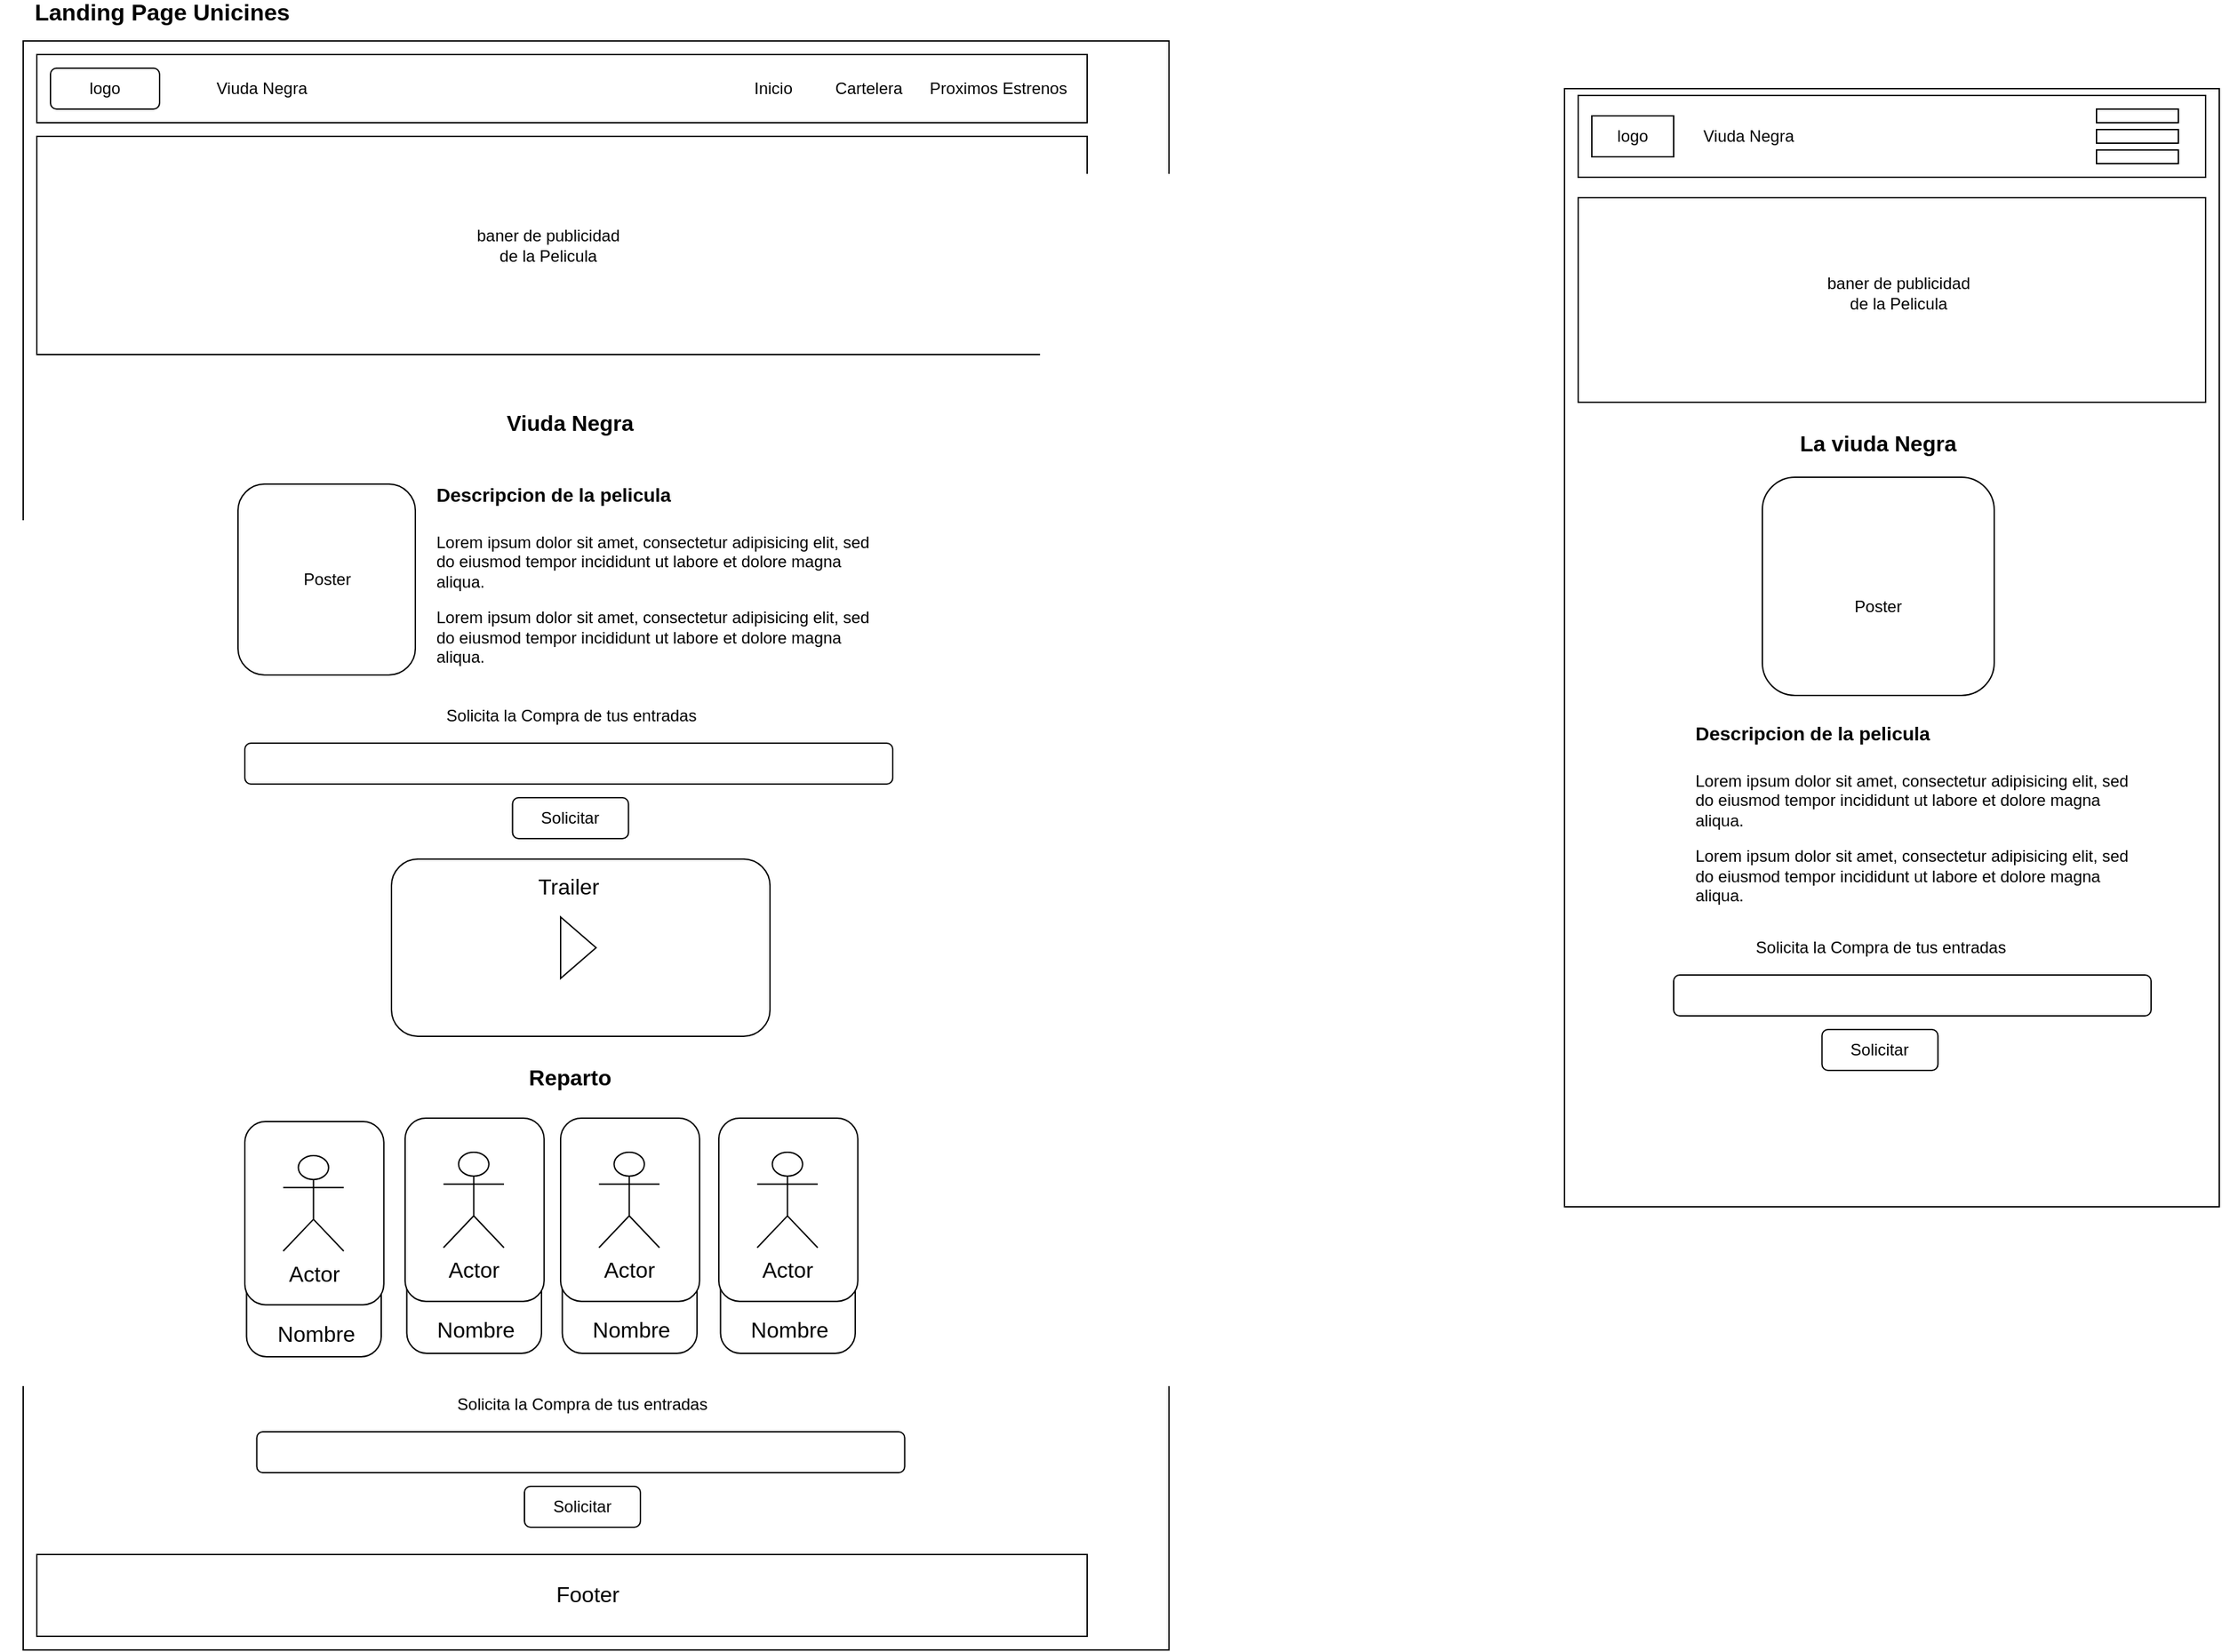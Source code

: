 <mxfile version="14.1.8" type="device"><diagram id="-2o_CnG2aZp94gB51yeX" name="Página-1"><mxGraphModel dx="852" dy="494" grid="1" gridSize="10" guides="1" tooltips="1" connect="1" arrows="1" fold="1" page="1" pageScale="1" pageWidth="827" pageHeight="1169" math="0" shadow="0"><root><mxCell id="0"/><mxCell id="1" parent="0"/><mxCell id="zQ3LSFgt5MWloXD5nF5X-1" value="" style="rounded=0;whiteSpace=wrap;html=1;" parent="1" vertex="1"><mxGeometry x="20" y="45" width="840" height="1180" as="geometry"/></mxCell><mxCell id="zQ3LSFgt5MWloXD5nF5X-2" value="" style="rounded=0;whiteSpace=wrap;html=1;" parent="1" vertex="1"><mxGeometry x="30" y="55" width="770" height="50" as="geometry"/></mxCell><mxCell id="zQ3LSFgt5MWloXD5nF5X-3" value="Viuda Negra" style="text;html=1;strokeColor=none;fillColor=none;align=center;verticalAlign=middle;whiteSpace=wrap;rounded=0;" parent="1" vertex="1"><mxGeometry x="150" y="70" width="90" height="20" as="geometry"/></mxCell><mxCell id="zQ3LSFgt5MWloXD5nF5X-4" value="Inicio" style="text;html=1;strokeColor=none;fillColor=none;align=center;verticalAlign=middle;whiteSpace=wrap;rounded=0;" parent="1" vertex="1"><mxGeometry x="540" y="70" width="60" height="20" as="geometry"/></mxCell><mxCell id="zQ3LSFgt5MWloXD5nF5X-5" value="Cartelera&lt;span style=&quot;color: rgba(0 , 0 , 0 , 0) ; font-family: monospace ; font-size: 0px&quot;&gt;%3CmxGraphModel%3E%3Croot%3E%3CmxCell%20id%3D%220%22%2F%3E%3CmxCell%20id%3D%221%22%20parent%3D%220%22%2F%3E%3CmxCell%20id%3D%222%22%20value%3D%22Inicio%22%20style%3D%22text%3Bhtml%3D1%3BstrokeColor%3Dnone%3BfillColor%3Dnone%3Balign%3Dcenter%3BverticalAlign%3Dmiddle%3BwhiteSpace%3Dwrap%3Brounded%3D0%3B%22%20vertex%3D%221%22%20parent%3D%221%22%3E%3CmxGeometry%20x%3D%22550%22%20y%3D%2245%22%20width%3D%2260%22%20height%3D%2220%22%20as%3D%22geometry%22%2F%3E%3C%2FmxCell%3E%3C%2Froot%3E%3C%2FmxGraphModel%3E&lt;/span&gt;" style="text;html=1;strokeColor=none;fillColor=none;align=center;verticalAlign=middle;whiteSpace=wrap;rounded=0;" parent="1" vertex="1"><mxGeometry x="610" y="70" width="60" height="20" as="geometry"/></mxCell><mxCell id="zQ3LSFgt5MWloXD5nF5X-6" value="Proximos Estrenos" style="text;html=1;strokeColor=none;fillColor=none;align=center;verticalAlign=middle;whiteSpace=wrap;rounded=0;" parent="1" vertex="1"><mxGeometry x="680" y="70" width="110" height="20" as="geometry"/></mxCell><mxCell id="zQ3LSFgt5MWloXD5nF5X-7" value="" style="rounded=1;whiteSpace=wrap;html=1;" parent="1" vertex="1"><mxGeometry x="40" y="65" width="80" height="30" as="geometry"/></mxCell><mxCell id="zQ3LSFgt5MWloXD5nF5X-8" value="logo" style="text;html=1;strokeColor=none;fillColor=none;align=center;verticalAlign=middle;whiteSpace=wrap;rounded=0;" parent="1" vertex="1"><mxGeometry x="50" y="70" width="60" height="20" as="geometry"/></mxCell><mxCell id="zQ3LSFgt5MWloXD5nF5X-9" value="" style="rounded=0;whiteSpace=wrap;html=1;" parent="1" vertex="1"><mxGeometry x="30" y="115" width="770" height="160" as="geometry"/></mxCell><mxCell id="zQ3LSFgt5MWloXD5nF5X-14" value="baner de publicidad de la Pelicula" style="text;html=1;strokeColor=none;fillColor=none;align=center;verticalAlign=middle;whiteSpace=wrap;rounded=0;" parent="1" vertex="1"><mxGeometry x="350" y="175" width="110" height="40" as="geometry"/></mxCell><mxCell id="zQ3LSFgt5MWloXD5nF5X-15" value="" style="rounded=1;whiteSpace=wrap;html=1;rotation=90;" parent="1" vertex="1"><mxGeometry x="172.5" y="375" width="140" height="130" as="geometry"/></mxCell><mxCell id="zQ3LSFgt5MWloXD5nF5X-16" value="&lt;h1&gt;&lt;font style=&quot;font-size: 14px&quot;&gt;Descripcion de la pelicula&lt;/font&gt;&lt;/h1&gt;&lt;p&gt;Lorem ipsum dolor sit amet, consectetur adipisicing elit, sed do eiusmod tempor incididunt ut labore et dolore magna aliqua.&lt;/p&gt;&lt;p&gt;Lorem ipsum dolor sit amet, consectetur adipisicing elit, sed do eiusmod tempor incididunt ut labore et dolore magna aliqua.&lt;br&gt;&lt;/p&gt;" style="text;html=1;strokeColor=none;fillColor=none;spacing=5;spacingTop=-20;whiteSpace=wrap;overflow=hidden;rounded=0;" parent="1" vertex="1"><mxGeometry x="317.5" y="355" width="340" height="150" as="geometry"/></mxCell><mxCell id="zQ3LSFgt5MWloXD5nF5X-17" value="Poster" style="text;html=1;strokeColor=none;fillColor=none;align=center;verticalAlign=middle;whiteSpace=wrap;rounded=0;" parent="1" vertex="1"><mxGeometry x="222.5" y="430" width="40" height="20" as="geometry"/></mxCell><mxCell id="zQ3LSFgt5MWloXD5nF5X-18" value="" style="rounded=1;whiteSpace=wrap;html=1;" parent="1" vertex="1"><mxGeometry x="182.5" y="560" width="475" height="30" as="geometry"/></mxCell><mxCell id="zQ3LSFgt5MWloXD5nF5X-19" value="Solicita la Compra de tus entradas" style="text;html=1;strokeColor=none;fillColor=none;align=center;verticalAlign=middle;whiteSpace=wrap;rounded=0;" parent="1" vertex="1"><mxGeometry x="317.5" y="530" width="207.5" height="20" as="geometry"/></mxCell><mxCell id="zQ3LSFgt5MWloXD5nF5X-20" value="" style="rounded=1;whiteSpace=wrap;html=1;" parent="1" vertex="1"><mxGeometry x="378.75" y="600" width="85" height="30" as="geometry"/></mxCell><mxCell id="zQ3LSFgt5MWloXD5nF5X-21" value="Solicitar" style="text;html=1;strokeColor=none;fillColor=none;align=center;verticalAlign=middle;whiteSpace=wrap;rounded=0;" parent="1" vertex="1"><mxGeometry x="401.25" y="605" width="40" height="20" as="geometry"/></mxCell><mxCell id="zQ3LSFgt5MWloXD5nF5X-22" value="Viuda Negra" style="text;html=1;strokeColor=none;fillColor=none;align=center;verticalAlign=middle;whiteSpace=wrap;rounded=0;fontSize=16;fontStyle=1" parent="1" vertex="1"><mxGeometry x="353.25" y="315" width="136" height="20" as="geometry"/></mxCell><mxCell id="zQ3LSFgt5MWloXD5nF5X-23" value="" style="rounded=1;whiteSpace=wrap;html=1;fontSize=16;" parent="1" vertex="1"><mxGeometry x="290" y="645" width="277.5" height="130" as="geometry"/></mxCell><mxCell id="zQ3LSFgt5MWloXD5nF5X-24" value="" style="triangle;whiteSpace=wrap;html=1;fontSize=16;" parent="1" vertex="1"><mxGeometry x="414" y="687.5" width="26" height="45" as="geometry"/></mxCell><mxCell id="zQ3LSFgt5MWloXD5nF5X-25" value="Trailer" style="text;html=1;strokeColor=none;fillColor=none;align=center;verticalAlign=middle;whiteSpace=wrap;rounded=0;fontSize=16;" parent="1" vertex="1"><mxGeometry x="400" y="655" width="40" height="20" as="geometry"/></mxCell><mxCell id="zQ3LSFgt5MWloXD5nF5X-26" value="Reparto" style="text;html=1;strokeColor=none;fillColor=none;align=center;verticalAlign=middle;whiteSpace=wrap;rounded=0;fontSize=16;fontStyle=1" parent="1" vertex="1"><mxGeometry x="353.25" y="795" width="136" height="20" as="geometry"/></mxCell><mxCell id="zQ3LSFgt5MWloXD5nF5X-32" value="" style="group" parent="1" vertex="1" connectable="0"><mxGeometry x="190.005" y="830.005" width="101.88" height="172.495" as="geometry"/></mxCell><mxCell id="zQ3LSFgt5MWloXD5nF5X-27" value="" style="rounded=1;whiteSpace=wrap;html=1;fontSize=16;rotation=90;" parent="zQ3LSFgt5MWloXD5nF5X-32" vertex="1"><mxGeometry x="-40.005" y="47.495" width="166.25" height="98.75" as="geometry"/></mxCell><mxCell id="zQ3LSFgt5MWloXD5nF5X-29" value="" style="rounded=1;whiteSpace=wrap;html=1;fontSize=16;rotation=90;" parent="zQ3LSFgt5MWloXD5nF5X-32" vertex="1"><mxGeometry x="-23.745" y="23.745" width="134.37" height="101.88" as="geometry"/></mxCell><mxCell id="zQ3LSFgt5MWloXD5nF5X-30" value="Actor" style="shape=umlActor;verticalLabelPosition=bottom;verticalAlign=top;html=1;outlineConnect=0;fontSize=16;" parent="zQ3LSFgt5MWloXD5nF5X-32" vertex="1"><mxGeometry x="20.625" y="32.495" width="44.37" height="70" as="geometry"/></mxCell><mxCell id="zQ3LSFgt5MWloXD5nF5X-31" value="Nombre" style="text;html=1;strokeColor=none;fillColor=none;align=center;verticalAlign=middle;whiteSpace=wrap;rounded=0;fontSize=16;" parent="zQ3LSFgt5MWloXD5nF5X-32" vertex="1"><mxGeometry x="24.995" y="152.495" width="40" height="20" as="geometry"/></mxCell><mxCell id="zQ3LSFgt5MWloXD5nF5X-39" value="" style="group" parent="1" vertex="1" connectable="0"><mxGeometry x="299.995" y="834.995" width="101.88" height="172.495" as="geometry"/></mxCell><mxCell id="zQ3LSFgt5MWloXD5nF5X-40" value="" style="rounded=1;whiteSpace=wrap;html=1;fontSize=16;rotation=90;" parent="zQ3LSFgt5MWloXD5nF5X-39" vertex="1"><mxGeometry x="-32.505" y="39.995" width="166.25" height="98.75" as="geometry"/></mxCell><mxCell id="zQ3LSFgt5MWloXD5nF5X-41" value="" style="rounded=1;whiteSpace=wrap;html=1;fontSize=16;rotation=90;" parent="zQ3LSFgt5MWloXD5nF5X-39" vertex="1"><mxGeometry x="-16.245" y="16.245" width="134.37" height="101.88" as="geometry"/></mxCell><mxCell id="zQ3LSFgt5MWloXD5nF5X-42" value="Actor" style="shape=umlActor;verticalLabelPosition=bottom;verticalAlign=top;html=1;outlineConnect=0;fontSize=16;" parent="zQ3LSFgt5MWloXD5nF5X-39" vertex="1"><mxGeometry x="28.125" y="24.995" width="44.37" height="70" as="geometry"/></mxCell><mxCell id="zQ3LSFgt5MWloXD5nF5X-43" value="Nombre" style="text;html=1;strokeColor=none;fillColor=none;align=center;verticalAlign=middle;whiteSpace=wrap;rounded=0;fontSize=16;" parent="zQ3LSFgt5MWloXD5nF5X-39" vertex="1"><mxGeometry x="32.495" y="144.995" width="40" height="20" as="geometry"/></mxCell><mxCell id="zQ3LSFgt5MWloXD5nF5X-44" value="" style="group" parent="1" vertex="1" connectable="0"><mxGeometry x="413.995" y="834.995" width="101.88" height="172.495" as="geometry"/></mxCell><mxCell id="zQ3LSFgt5MWloXD5nF5X-45" value="" style="rounded=1;whiteSpace=wrap;html=1;fontSize=16;rotation=90;" parent="zQ3LSFgt5MWloXD5nF5X-44" vertex="1"><mxGeometry x="-32.505" y="39.995" width="166.25" height="98.75" as="geometry"/></mxCell><mxCell id="zQ3LSFgt5MWloXD5nF5X-46" value="" style="rounded=1;whiteSpace=wrap;html=1;fontSize=16;rotation=90;" parent="zQ3LSFgt5MWloXD5nF5X-44" vertex="1"><mxGeometry x="-16.245" y="16.245" width="134.37" height="101.88" as="geometry"/></mxCell><mxCell id="zQ3LSFgt5MWloXD5nF5X-47" value="Actor" style="shape=umlActor;verticalLabelPosition=bottom;verticalAlign=top;html=1;outlineConnect=0;fontSize=16;" parent="zQ3LSFgt5MWloXD5nF5X-44" vertex="1"><mxGeometry x="28.125" y="24.995" width="44.37" height="70" as="geometry"/></mxCell><mxCell id="zQ3LSFgt5MWloXD5nF5X-48" value="Nombre" style="text;html=1;strokeColor=none;fillColor=none;align=center;verticalAlign=middle;whiteSpace=wrap;rounded=0;fontSize=16;" parent="zQ3LSFgt5MWloXD5nF5X-44" vertex="1"><mxGeometry x="32.495" y="144.995" width="40" height="20" as="geometry"/></mxCell><mxCell id="zQ3LSFgt5MWloXD5nF5X-49" value="" style="group" parent="1" vertex="1" connectable="0"><mxGeometry x="529.995" y="835.005" width="101.88" height="172.495" as="geometry"/></mxCell><mxCell id="zQ3LSFgt5MWloXD5nF5X-50" value="" style="rounded=1;whiteSpace=wrap;html=1;fontSize=16;rotation=90;" parent="zQ3LSFgt5MWloXD5nF5X-49" vertex="1"><mxGeometry x="-32.505" y="39.995" width="166.25" height="98.75" as="geometry"/></mxCell><mxCell id="zQ3LSFgt5MWloXD5nF5X-51" value="" style="rounded=1;whiteSpace=wrap;html=1;fontSize=16;rotation=90;" parent="zQ3LSFgt5MWloXD5nF5X-49" vertex="1"><mxGeometry x="-16.245" y="16.245" width="134.37" height="101.88" as="geometry"/></mxCell><mxCell id="zQ3LSFgt5MWloXD5nF5X-52" value="Actor" style="shape=umlActor;verticalLabelPosition=bottom;verticalAlign=top;html=1;outlineConnect=0;fontSize=16;" parent="zQ3LSFgt5MWloXD5nF5X-49" vertex="1"><mxGeometry x="28.125" y="24.995" width="44.37" height="70" as="geometry"/></mxCell><mxCell id="zQ3LSFgt5MWloXD5nF5X-53" value="Nombre" style="text;html=1;strokeColor=none;fillColor=none;align=center;verticalAlign=middle;whiteSpace=wrap;rounded=0;fontSize=16;" parent="zQ3LSFgt5MWloXD5nF5X-49" vertex="1"><mxGeometry x="32.495" y="144.995" width="40" height="20" as="geometry"/></mxCell><mxCell id="zQ3LSFgt5MWloXD5nF5X-57" value="" style="rounded=1;whiteSpace=wrap;html=1;" parent="1" vertex="1"><mxGeometry x="191.25" y="1065" width="475" height="30" as="geometry"/></mxCell><mxCell id="zQ3LSFgt5MWloXD5nF5X-58" value="Solicita la Compra de tus entradas" style="text;html=1;strokeColor=none;fillColor=none;align=center;verticalAlign=middle;whiteSpace=wrap;rounded=0;" parent="1" vertex="1"><mxGeometry x="326.25" y="1035" width="207.5" height="20" as="geometry"/></mxCell><mxCell id="zQ3LSFgt5MWloXD5nF5X-59" value="" style="rounded=1;whiteSpace=wrap;html=1;" parent="1" vertex="1"><mxGeometry x="387.5" y="1105" width="85" height="30" as="geometry"/></mxCell><mxCell id="zQ3LSFgt5MWloXD5nF5X-60" value="Solicitar" style="text;html=1;strokeColor=none;fillColor=none;align=center;verticalAlign=middle;whiteSpace=wrap;rounded=0;" parent="1" vertex="1"><mxGeometry x="410" y="1110" width="40" height="20" as="geometry"/></mxCell><mxCell id="zQ3LSFgt5MWloXD5nF5X-61" value="" style="rounded=0;whiteSpace=wrap;html=1;fontSize=16;" parent="1" vertex="1"><mxGeometry x="30" y="1155" width="770" height="60" as="geometry"/></mxCell><mxCell id="zQ3LSFgt5MWloXD5nF5X-62" value="Footer" style="text;html=1;strokeColor=none;fillColor=none;align=center;verticalAlign=middle;whiteSpace=wrap;rounded=0;fontSize=16;" parent="1" vertex="1"><mxGeometry x="414" y="1174" width="40" height="20" as="geometry"/></mxCell><mxCell id="zQ3LSFgt5MWloXD5nF5X-65" value="" style="rounded=0;whiteSpace=wrap;html=1;fontSize=16;" parent="1" vertex="1"><mxGeometry x="1150" y="80" width="480" height="820" as="geometry"/></mxCell><mxCell id="zQ3LSFgt5MWloXD5nF5X-66" value="" style="rounded=0;whiteSpace=wrap;html=1;fontSize=16;" parent="1" vertex="1"><mxGeometry x="1160" y="85" width="460" height="60" as="geometry"/></mxCell><mxCell id="zQ3LSFgt5MWloXD5nF5X-68" value="Viuda Negra" style="text;html=1;strokeColor=none;fillColor=none;align=center;verticalAlign=middle;whiteSpace=wrap;rounded=0;" parent="1" vertex="1"><mxGeometry x="1230" y="105" width="110" height="20" as="geometry"/></mxCell><mxCell id="zQ3LSFgt5MWloXD5nF5X-69" value="" style="rounded=0;whiteSpace=wrap;html=1;fontSize=16;" parent="1" vertex="1"><mxGeometry x="1170" y="100" width="60" height="30" as="geometry"/></mxCell><mxCell id="zQ3LSFgt5MWloXD5nF5X-70" value="logo" style="text;html=1;strokeColor=none;fillColor=none;align=center;verticalAlign=middle;whiteSpace=wrap;rounded=0;" parent="1" vertex="1"><mxGeometry x="1165" y="105" width="70" height="20" as="geometry"/></mxCell><mxCell id="zQ3LSFgt5MWloXD5nF5X-73" value="" style="rounded=0;whiteSpace=wrap;html=1;fontSize=16;" parent="1" vertex="1"><mxGeometry x="1540" y="95" width="60" height="10" as="geometry"/></mxCell><mxCell id="zQ3LSFgt5MWloXD5nF5X-74" value="" style="rounded=0;whiteSpace=wrap;html=1;fontSize=16;" parent="1" vertex="1"><mxGeometry x="1540" y="110" width="60" height="10" as="geometry"/></mxCell><mxCell id="zQ3LSFgt5MWloXD5nF5X-75" value="" style="rounded=0;whiteSpace=wrap;html=1;fontSize=16;" parent="1" vertex="1"><mxGeometry x="1540" y="125" width="60" height="10" as="geometry"/></mxCell><mxCell id="zQ3LSFgt5MWloXD5nF5X-76" value="" style="rounded=0;whiteSpace=wrap;html=1;fontSize=16;" parent="1" vertex="1"><mxGeometry x="1160" y="160" width="460" height="150" as="geometry"/></mxCell><mxCell id="zQ3LSFgt5MWloXD5nF5X-77" value="baner de publicidad de la Pelicula" style="text;html=1;strokeColor=none;fillColor=none;align=center;verticalAlign=middle;whiteSpace=wrap;rounded=0;" parent="1" vertex="1"><mxGeometry x="1340" y="210" width="110" height="40" as="geometry"/></mxCell><mxCell id="zQ3LSFgt5MWloXD5nF5X-78" value="" style="rounded=1;whiteSpace=wrap;html=1;rotation=90;" parent="1" vertex="1"><mxGeometry x="1300" y="360" width="160" height="170" as="geometry"/></mxCell><mxCell id="zQ3LSFgt5MWloXD5nF5X-79" value="Poster" style="text;html=1;strokeColor=none;fillColor=none;align=center;verticalAlign=middle;whiteSpace=wrap;rounded=0;" parent="1" vertex="1"><mxGeometry x="1360" y="450" width="40" height="20" as="geometry"/></mxCell><mxCell id="zQ3LSFgt5MWloXD5nF5X-80" value="La viuda Negra" style="text;html=1;strokeColor=none;fillColor=none;align=center;verticalAlign=middle;whiteSpace=wrap;rounded=0;fontSize=16;fontStyle=1" parent="1" vertex="1"><mxGeometry x="1312" y="330" width="136" height="20" as="geometry"/></mxCell><mxCell id="zQ3LSFgt5MWloXD5nF5X-81" value="&lt;h1&gt;&lt;font style=&quot;font-size: 14px&quot;&gt;Descripcion de la pelicula&lt;/font&gt;&lt;/h1&gt;&lt;p&gt;Lorem ipsum dolor sit amet, consectetur adipisicing elit, sed do eiusmod tempor incididunt ut labore et dolore magna aliqua.&lt;/p&gt;&lt;p&gt;Lorem ipsum dolor sit amet, consectetur adipisicing elit, sed do eiusmod tempor incididunt ut labore et dolore magna aliqua.&lt;br&gt;&lt;/p&gt;" style="text;html=1;strokeColor=none;fillColor=none;spacing=5;spacingTop=-20;whiteSpace=wrap;overflow=hidden;rounded=0;" parent="1" vertex="1"><mxGeometry x="1241" y="530" width="340" height="150" as="geometry"/></mxCell><mxCell id="zQ3LSFgt5MWloXD5nF5X-82" value="" style="rounded=1;whiteSpace=wrap;html=1;" parent="1" vertex="1"><mxGeometry x="1230" y="730" width="350" height="30" as="geometry"/></mxCell><mxCell id="zQ3LSFgt5MWloXD5nF5X-83" value="Solicita la Compra de tus entradas" style="text;html=1;strokeColor=none;fillColor=none;align=center;verticalAlign=middle;whiteSpace=wrap;rounded=0;" parent="1" vertex="1"><mxGeometry x="1277.5" y="700" width="207.5" height="20" as="geometry"/></mxCell><mxCell id="zQ3LSFgt5MWloXD5nF5X-84" value="" style="rounded=1;whiteSpace=wrap;html=1;" parent="1" vertex="1"><mxGeometry x="1338.75" y="770" width="85" height="30" as="geometry"/></mxCell><mxCell id="zQ3LSFgt5MWloXD5nF5X-85" value="Solicitar" style="text;html=1;strokeColor=none;fillColor=none;align=center;verticalAlign=middle;whiteSpace=wrap;rounded=0;" parent="1" vertex="1"><mxGeometry x="1361.25" y="775" width="40" height="20" as="geometry"/></mxCell><mxCell id="zQ3LSFgt5MWloXD5nF5X-86" value="Landing Page Unicines" style="text;html=1;strokeColor=none;fillColor=none;align=center;verticalAlign=middle;whiteSpace=wrap;rounded=0;fontSize=17;fontStyle=1" parent="1" vertex="1"><mxGeometry x="3.75" y="15" width="236.25" height="20" as="geometry"/></mxCell></root></mxGraphModel></diagram></mxfile>